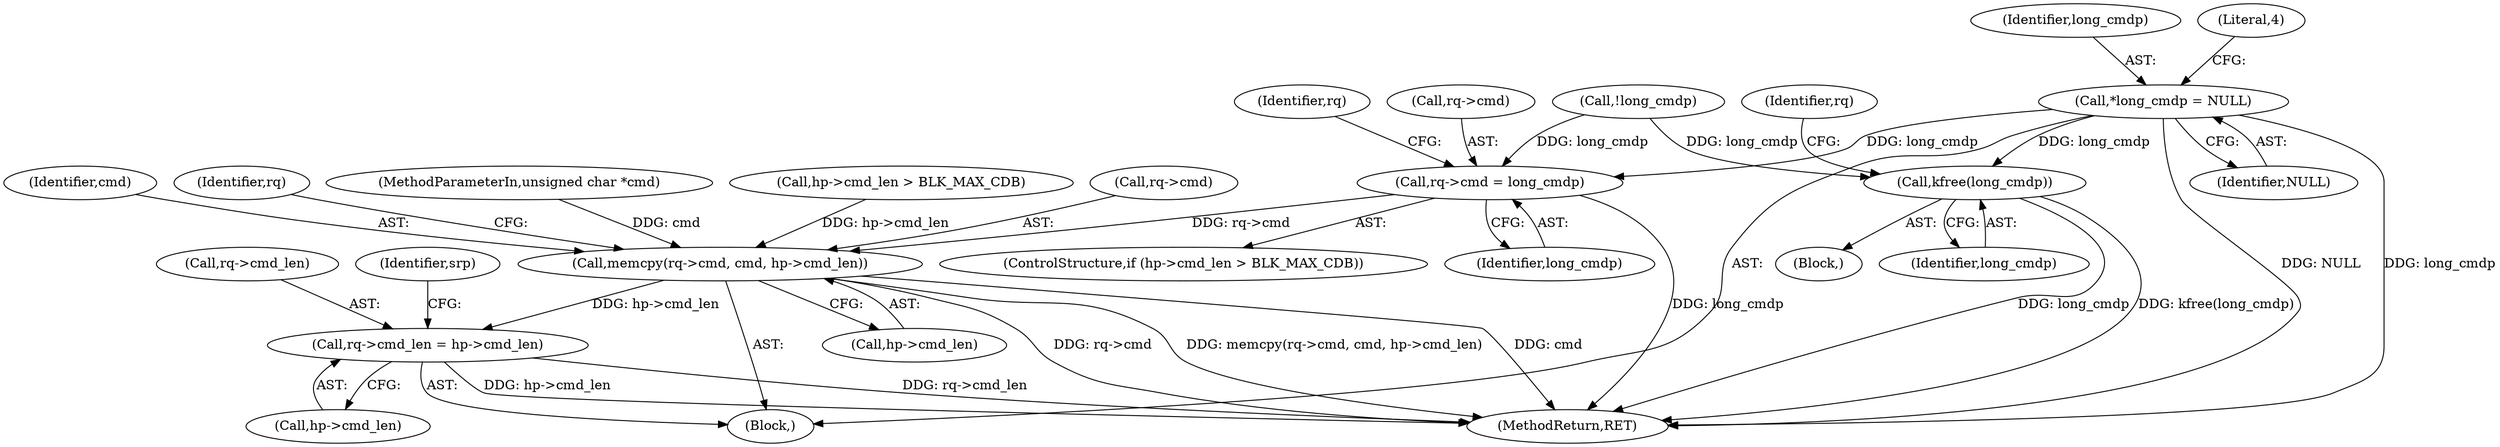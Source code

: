 digraph "0_linux_451a2886b6bf90e2fb378f7c46c655450fb96e81@pointer" {
"1000178" [label="(Call,*long_cmdp = NULL)"];
"1000220" [label="(Call,kfree(long_cmdp))"];
"1000233" [label="(Call,rq->cmd = long_cmdp)"];
"1000238" [label="(Call,memcpy(rq->cmd, cmd, hp->cmd_len))"];
"1000246" [label="(Call,rq->cmd_len = hp->cmd_len)"];
"1000243" [label="(Call,hp->cmd_len)"];
"1000219" [label="(Block,)"];
"1000242" [label="(Identifier,cmd)"];
"1000237" [label="(Identifier,long_cmdp)"];
"1000179" [label="(Identifier,long_cmdp)"];
"1000227" [label="(ControlStructure,if (hp->cmd_len > BLK_MAX_CDB))"];
"1000180" [label="(Identifier,NULL)"];
"1000233" [label="(Call,rq->cmd = long_cmdp)"];
"1000248" [label="(Identifier,rq)"];
"1000205" [label="(Call,!long_cmdp)"];
"1000224" [label="(Identifier,rq)"];
"1000221" [label="(Identifier,long_cmdp)"];
"1000103" [label="(MethodParameterIn,unsigned char *cmd)"];
"1000507" [label="(MethodReturn,RET)"];
"1000178" [label="(Call,*long_cmdp = NULL)"];
"1000246" [label="(Call,rq->cmd_len = hp->cmd_len)"];
"1000240" [label="(Identifier,rq)"];
"1000220" [label="(Call,kfree(long_cmdp))"];
"1000104" [label="(Block,)"];
"1000228" [label="(Call,hp->cmd_len > BLK_MAX_CDB)"];
"1000247" [label="(Call,rq->cmd_len)"];
"1000234" [label="(Call,rq->cmd)"];
"1000238" [label="(Call,memcpy(rq->cmd, cmd, hp->cmd_len))"];
"1000255" [label="(Identifier,srp)"];
"1000250" [label="(Call,hp->cmd_len)"];
"1000182" [label="(Literal,4)"];
"1000239" [label="(Call,rq->cmd)"];
"1000178" -> "1000104"  [label="AST: "];
"1000178" -> "1000180"  [label="CFG: "];
"1000179" -> "1000178"  [label="AST: "];
"1000180" -> "1000178"  [label="AST: "];
"1000182" -> "1000178"  [label="CFG: "];
"1000178" -> "1000507"  [label="DDG: long_cmdp"];
"1000178" -> "1000507"  [label="DDG: NULL"];
"1000178" -> "1000220"  [label="DDG: long_cmdp"];
"1000178" -> "1000233"  [label="DDG: long_cmdp"];
"1000220" -> "1000219"  [label="AST: "];
"1000220" -> "1000221"  [label="CFG: "];
"1000221" -> "1000220"  [label="AST: "];
"1000224" -> "1000220"  [label="CFG: "];
"1000220" -> "1000507"  [label="DDG: long_cmdp"];
"1000220" -> "1000507"  [label="DDG: kfree(long_cmdp)"];
"1000205" -> "1000220"  [label="DDG: long_cmdp"];
"1000233" -> "1000227"  [label="AST: "];
"1000233" -> "1000237"  [label="CFG: "];
"1000234" -> "1000233"  [label="AST: "];
"1000237" -> "1000233"  [label="AST: "];
"1000240" -> "1000233"  [label="CFG: "];
"1000233" -> "1000507"  [label="DDG: long_cmdp"];
"1000205" -> "1000233"  [label="DDG: long_cmdp"];
"1000233" -> "1000238"  [label="DDG: rq->cmd"];
"1000238" -> "1000104"  [label="AST: "];
"1000238" -> "1000243"  [label="CFG: "];
"1000239" -> "1000238"  [label="AST: "];
"1000242" -> "1000238"  [label="AST: "];
"1000243" -> "1000238"  [label="AST: "];
"1000248" -> "1000238"  [label="CFG: "];
"1000238" -> "1000507"  [label="DDG: rq->cmd"];
"1000238" -> "1000507"  [label="DDG: memcpy(rq->cmd, cmd, hp->cmd_len)"];
"1000238" -> "1000507"  [label="DDG: cmd"];
"1000103" -> "1000238"  [label="DDG: cmd"];
"1000228" -> "1000238"  [label="DDG: hp->cmd_len"];
"1000238" -> "1000246"  [label="DDG: hp->cmd_len"];
"1000246" -> "1000104"  [label="AST: "];
"1000246" -> "1000250"  [label="CFG: "];
"1000247" -> "1000246"  [label="AST: "];
"1000250" -> "1000246"  [label="AST: "];
"1000255" -> "1000246"  [label="CFG: "];
"1000246" -> "1000507"  [label="DDG: hp->cmd_len"];
"1000246" -> "1000507"  [label="DDG: rq->cmd_len"];
}
